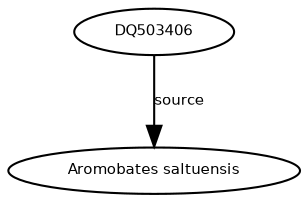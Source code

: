 digraph G {
size="3,3";
node [fontsize=7, fontname="Helvetica"];
edge [fontsize=7, fontname="Helvetica"];
node0 [label="Aromobates saltuensis", width=0.27433100247,height=0.27433100247];
node1 [label="DQ503406", width=0.27433100247,height=0.27433100247];
node1 -> node0 [label="source"];
}

